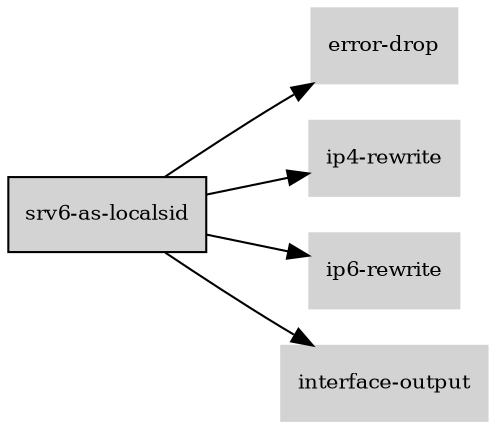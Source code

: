 digraph "srv6_as_localsid_subgraph" {
  rankdir=LR;
  node [shape=box, style=filled, fontsize=10, color=lightgray, fontcolor=black, fillcolor=lightgray];
  "srv6-as-localsid" [color=black, fontcolor=black, fillcolor=lightgray];
  edge [fontsize=8];
  "srv6-as-localsid" -> "error-drop";
  "srv6-as-localsid" -> "ip4-rewrite";
  "srv6-as-localsid" -> "ip6-rewrite";
  "srv6-as-localsid" -> "interface-output";
}
